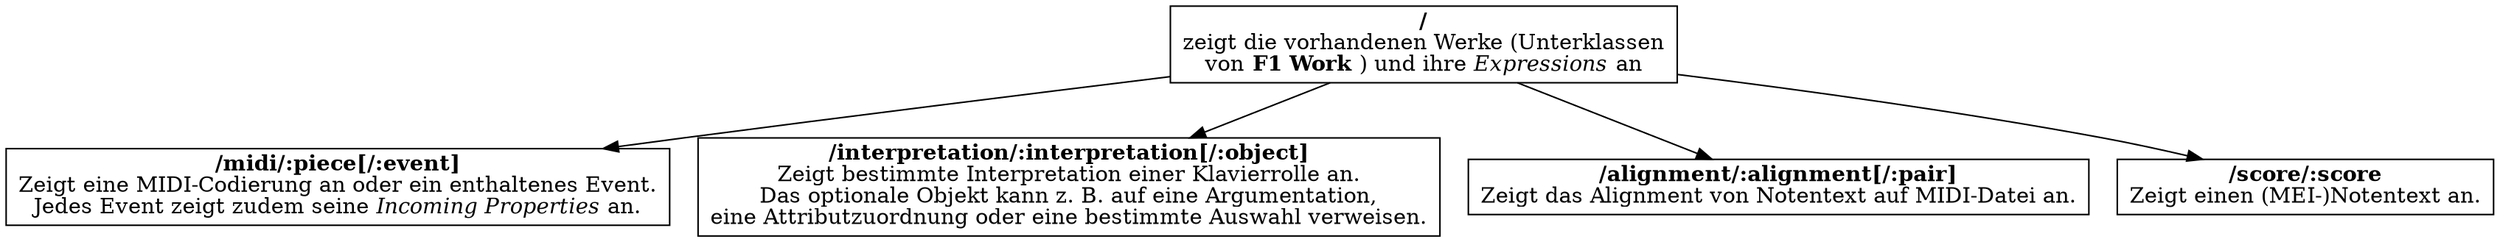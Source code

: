 digraph G {
    node [shape="box"]

    Root[label=<<B>/</B><BR/>zeigt die vorhandenen Werke (Unterklassen<BR/>von <B>F1 Work</B> ) und ihre <I>Expressions</I> an>]

    MIDI[label=<<B>/midi/:piece[/:event]</B><BR/>Zeigt eine MIDI-Codierung an oder ein enthaltenes Event.<BR/>Jedes Event zeigt zudem seine <I>Incoming Properties</I> an.>]
    Root -> MIDI

    Interpretation[label=<<B>/interpretation/:interpretation[/:object]</B><BR/>Zeigt bestimmte Interpretation einer Klavierrolle an.<BR/>Das optionale Objekt kann z. B. auf eine Argumentation,<BR/>eine Attributzuordnung oder eine bestimmte Auswahl verweisen.>]
    Root -> Interpretation

    Alignment[label=<<B>/alignment/:alignment[/:pair]</B><BR/>Zeigt das Alignment von Notentext auf MIDI-Datei an.>]
    Root -> Alignment 

    Score[label=<<B>/score/:score</B><BR/>Zeigt einen (MEI-)Notentext an.>]
    Root -> Score
}
